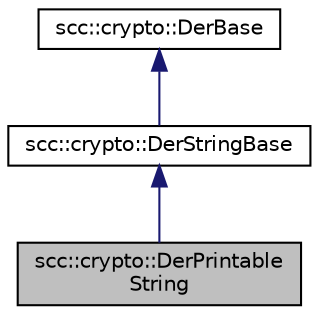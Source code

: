 digraph "scc::crypto::DerPrintableString"
{
 // LATEX_PDF_SIZE
  edge [fontname="Helvetica",fontsize="10",labelfontname="Helvetica",labelfontsize="10"];
  node [fontname="Helvetica",fontsize="10",shape=record];
  Node1 [label="scc::crypto::DerPrintable\lString",height=0.2,width=0.4,color="black", fillcolor="grey75", style="filled", fontcolor="black",tooltip=" "];
  Node2 -> Node1 [dir="back",color="midnightblue",fontsize="10",style="solid",fontname="Helvetica"];
  Node2 [label="scc::crypto::DerStringBase",height=0.2,width=0.4,color="black", fillcolor="white", style="filled",URL="$d1/d11/classscc_1_1crypto_1_1DerStringBase.html",tooltip="All strings derive from simple string base class."];
  Node3 -> Node2 [dir="back",color="midnightblue",fontsize="10",style="solid",fontname="Helvetica"];
  Node3 [label="scc::crypto::DerBase",height=0.2,width=0.4,color="black", fillcolor="white", style="filled",URL="$d4/d4f/classscc_1_1crypto_1_1DerBase.html",tooltip="ASN.1 base."];
}
